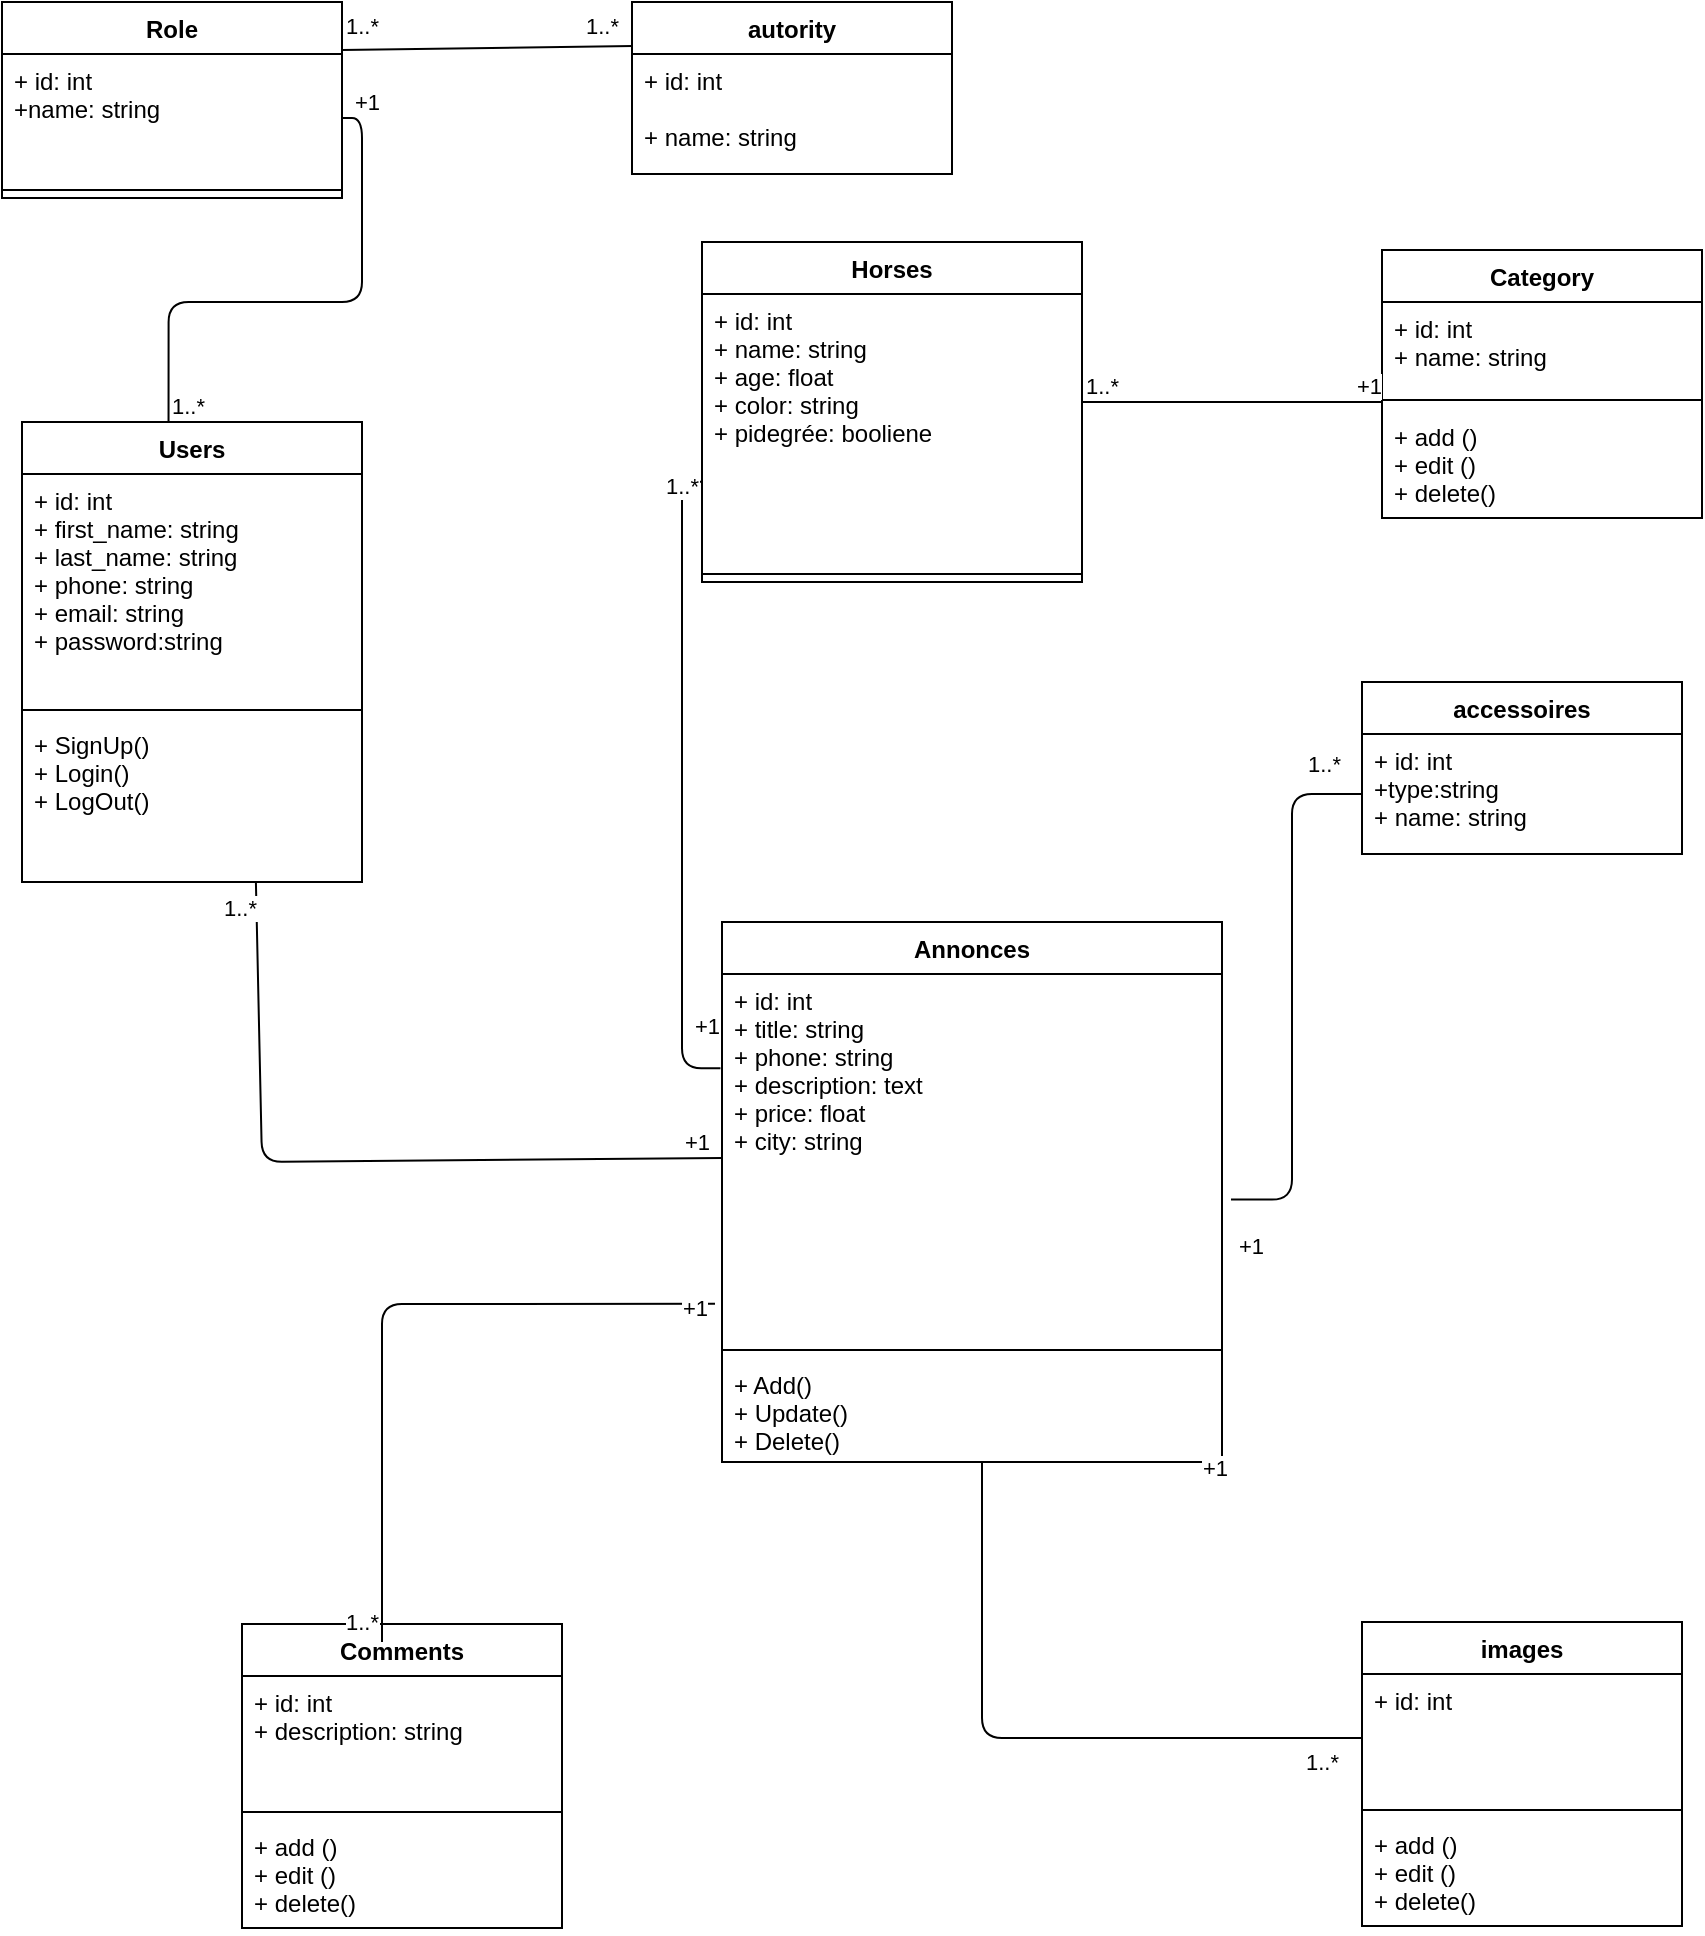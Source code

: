 <mxfile>
    <diagram id="pelvpnvXU8syXT8nhReJ" name="Page-1">
        <mxGraphModel dx="356" dy="423" grid="1" gridSize="10" guides="1" tooltips="1" connect="1" arrows="1" fold="1" page="1" pageScale="1" pageWidth="850" pageHeight="1100" math="0" shadow="0">
            <root>
                <mxCell id="0"/>
                <mxCell id="1" parent="0"/>
                <mxCell id="3" value="Annonces" style="swimlane;fontStyle=1;align=center;verticalAlign=top;childLayout=stackLayout;horizontal=1;startSize=26;horizontalStack=0;resizeParent=1;resizeParentMax=0;resizeLast=0;collapsible=1;marginBottom=0;" parent="1" vertex="1">
                    <mxGeometry x="470" y="470" width="250" height="270" as="geometry">
                        <mxRectangle x="290" y="150" width="100" height="30" as="alternateBounds"/>
                    </mxGeometry>
                </mxCell>
                <mxCell id="4" value="+ id: int&#10;+ title: string&#10;+ phone: string&#10;+ description: text &#10;+ price: float&#10;+ city: string" style="text;strokeColor=none;fillColor=none;align=left;verticalAlign=top;spacingLeft=4;spacingRight=4;overflow=hidden;rotatable=0;points=[[0,0.5],[1,0.5]];portConstraint=eastwest;" parent="3" vertex="1">
                    <mxGeometry y="26" width="250" height="184" as="geometry"/>
                </mxCell>
                <mxCell id="5" value="" style="line;strokeWidth=1;fillColor=none;align=left;verticalAlign=middle;spacingTop=-1;spacingLeft=3;spacingRight=3;rotatable=0;labelPosition=right;points=[];portConstraint=eastwest;strokeColor=inherit;" parent="3" vertex="1">
                    <mxGeometry y="210" width="250" height="8" as="geometry"/>
                </mxCell>
                <mxCell id="6" value="+ Add()&#10;+ Update()&#10;+ Delete()" style="text;strokeColor=none;fillColor=none;align=left;verticalAlign=top;spacingLeft=4;spacingRight=4;overflow=hidden;rotatable=0;points=[[0,0.5],[1,0.5]];portConstraint=eastwest;" parent="3" vertex="1">
                    <mxGeometry y="218" width="250" height="52" as="geometry"/>
                </mxCell>
                <mxCell id="83" value="+1" style="edgeLabel;resizable=0;html=1;align=right;verticalAlign=bottom;" parent="3" connectable="0" vertex="1">
                    <mxGeometry y="270" width="250" as="geometry">
                        <mxPoint x="4" y="11" as="offset"/>
                    </mxGeometry>
                </mxCell>
                <mxCell id="10" value="Users" style="swimlane;fontStyle=1;align=center;verticalAlign=top;childLayout=stackLayout;horizontal=1;startSize=26;horizontalStack=0;resizeParent=1;resizeParentMax=0;resizeLast=0;collapsible=1;marginBottom=0;" parent="1" vertex="1">
                    <mxGeometry x="120" y="220" width="170" height="230" as="geometry"/>
                </mxCell>
                <mxCell id="11" value="+ id: int&#10;+ first_name: string&#10;+ last_name: string&#10;+ phone: string&#10;+ email: string&#10;+ password:string" style="text;strokeColor=none;fillColor=none;align=left;verticalAlign=top;spacingLeft=4;spacingRight=4;overflow=hidden;rotatable=0;points=[[0,0.5],[1,0.5]];portConstraint=eastwest;" parent="10" vertex="1">
                    <mxGeometry y="26" width="170" height="114" as="geometry"/>
                </mxCell>
                <mxCell id="12" value="" style="line;strokeWidth=1;fillColor=none;align=left;verticalAlign=middle;spacingTop=-1;spacingLeft=3;spacingRight=3;rotatable=0;labelPosition=right;points=[];portConstraint=eastwest;strokeColor=inherit;" parent="10" vertex="1">
                    <mxGeometry y="140" width="170" height="8" as="geometry"/>
                </mxCell>
                <mxCell id="13" value="+ SignUp()&#10;+ Login()&#10;+ LogOut()" style="text;strokeColor=none;fillColor=none;align=left;verticalAlign=top;spacingLeft=4;spacingRight=4;overflow=hidden;rotatable=0;points=[[0,0.5],[1,0.5]];portConstraint=eastwest;" parent="10" vertex="1">
                    <mxGeometry y="148" width="170" height="82" as="geometry"/>
                </mxCell>
                <mxCell id="15" value="Horses" style="swimlane;fontStyle=1;align=center;verticalAlign=top;childLayout=stackLayout;horizontal=1;startSize=26;horizontalStack=0;resizeParent=1;resizeParentMax=0;resizeLast=0;collapsible=1;marginBottom=0;" parent="1" vertex="1">
                    <mxGeometry x="460" y="130" width="190" height="170" as="geometry"/>
                </mxCell>
                <mxCell id="16" value="+ id: int&#10;+ name: string&#10;+ age: float&#10;+ color: string&#10;+ pidegrée: booliene" style="text;strokeColor=none;fillColor=none;align=left;verticalAlign=top;spacingLeft=4;spacingRight=4;overflow=hidden;rotatable=0;points=[[0,0.5],[1,0.5]];portConstraint=eastwest;" parent="15" vertex="1">
                    <mxGeometry y="26" width="190" height="136" as="geometry"/>
                </mxCell>
                <mxCell id="17" value="" style="line;strokeWidth=1;fillColor=none;align=left;verticalAlign=middle;spacingTop=-1;spacingLeft=3;spacingRight=3;rotatable=0;labelPosition=right;points=[];portConstraint=eastwest;strokeColor=inherit;" parent="15" vertex="1">
                    <mxGeometry y="162" width="190" height="8" as="geometry"/>
                </mxCell>
                <mxCell id="23" value="Role" style="swimlane;fontStyle=1;align=center;verticalAlign=top;childLayout=stackLayout;horizontal=1;startSize=26;horizontalStack=0;resizeParent=1;resizeParentMax=0;resizeLast=0;collapsible=1;marginBottom=0;" parent="1" vertex="1">
                    <mxGeometry x="110" y="10" width="170" height="98" as="geometry"/>
                </mxCell>
                <mxCell id="24" value="+ id: int&#10;+name: string" style="text;strokeColor=none;fillColor=none;align=left;verticalAlign=top;spacingLeft=4;spacingRight=4;overflow=hidden;rotatable=0;points=[[0,0.5],[1,0.5]];portConstraint=eastwest;" parent="23" vertex="1">
                    <mxGeometry y="26" width="170" height="64" as="geometry"/>
                </mxCell>
                <mxCell id="25" value="" style="line;strokeWidth=1;fillColor=none;align=left;verticalAlign=middle;spacingTop=-1;spacingLeft=3;spacingRight=3;rotatable=0;labelPosition=right;points=[];portConstraint=eastwest;strokeColor=inherit;" parent="23" vertex="1">
                    <mxGeometry y="90" width="170" height="8" as="geometry"/>
                </mxCell>
                <mxCell id="27" value="Comments" style="swimlane;fontStyle=1;align=center;verticalAlign=top;childLayout=stackLayout;horizontal=1;startSize=26;horizontalStack=0;resizeParent=1;resizeParentMax=0;resizeLast=0;collapsible=1;marginBottom=0;" parent="1" vertex="1">
                    <mxGeometry x="230" y="821" width="160" height="152" as="geometry"/>
                </mxCell>
                <mxCell id="28" value="+ id: int&#10;+ description: string&#10;" style="text;strokeColor=none;fillColor=none;align=left;verticalAlign=top;spacingLeft=4;spacingRight=4;overflow=hidden;rotatable=0;points=[[0,0.5],[1,0.5]];portConstraint=eastwest;" parent="27" vertex="1">
                    <mxGeometry y="26" width="160" height="64" as="geometry"/>
                </mxCell>
                <mxCell id="29" value="" style="line;strokeWidth=1;fillColor=none;align=left;verticalAlign=middle;spacingTop=-1;spacingLeft=3;spacingRight=3;rotatable=0;labelPosition=right;points=[];portConstraint=eastwest;" parent="27" vertex="1">
                    <mxGeometry y="90" width="160" height="8" as="geometry"/>
                </mxCell>
                <mxCell id="30" value="+ add ()&#10;+ edit ()&#10;+ delete()" style="text;strokeColor=none;fillColor=none;align=left;verticalAlign=top;spacingLeft=4;spacingRight=4;overflow=hidden;rotatable=0;points=[[0,0.5],[1,0.5]];portConstraint=eastwest;" parent="27" vertex="1">
                    <mxGeometry y="98" width="160" height="54" as="geometry"/>
                </mxCell>
                <mxCell id="31" value="autority" style="swimlane;fontStyle=1;align=center;verticalAlign=top;childLayout=stackLayout;horizontal=1;startSize=26;horizontalStack=0;resizeParent=1;resizeParentMax=0;resizeLast=0;collapsible=1;marginBottom=0;" parent="1" vertex="1">
                    <mxGeometry x="425" y="10" width="160" height="86" as="geometry"/>
                </mxCell>
                <mxCell id="32" value="+ id: int&#10;&#10;+ name: string" style="text;strokeColor=none;fillColor=none;align=left;verticalAlign=top;spacingLeft=4;spacingRight=4;overflow=hidden;rotatable=0;points=[[0,0.5],[1,0.5]];portConstraint=eastwest;" parent="31" vertex="1">
                    <mxGeometry y="26" width="160" height="60" as="geometry"/>
                </mxCell>
                <mxCell id="33" value="Category" style="swimlane;fontStyle=1;align=center;verticalAlign=top;childLayout=stackLayout;horizontal=1;startSize=26;horizontalStack=0;resizeParent=1;resizeParentMax=0;resizeLast=0;collapsible=1;marginBottom=0;" parent="1" vertex="1">
                    <mxGeometry x="800" y="134" width="160" height="134" as="geometry"/>
                </mxCell>
                <mxCell id="34" value="+ id: int&#10;+ name: string" style="text;strokeColor=none;fillColor=none;align=left;verticalAlign=top;spacingLeft=4;spacingRight=4;overflow=hidden;rotatable=0;points=[[0,0.5],[1,0.5]];portConstraint=eastwest;" parent="33" vertex="1">
                    <mxGeometry y="26" width="160" height="44" as="geometry"/>
                </mxCell>
                <mxCell id="35" value="" style="line;strokeWidth=1;fillColor=none;align=left;verticalAlign=middle;spacingTop=-1;spacingLeft=3;spacingRight=3;rotatable=0;labelPosition=right;points=[];portConstraint=eastwest;" parent="33" vertex="1">
                    <mxGeometry y="70" width="160" height="10" as="geometry"/>
                </mxCell>
                <mxCell id="36" value="+ add ()&#10;+ edit ()&#10;+ delete()" style="text;strokeColor=none;fillColor=none;align=left;verticalAlign=top;spacingLeft=4;spacingRight=4;overflow=hidden;rotatable=0;points=[[0,0.5],[1,0.5]];portConstraint=eastwest;" parent="33" vertex="1">
                    <mxGeometry y="80" width="160" height="54" as="geometry"/>
                </mxCell>
                <mxCell id="45" value="" style="endArrow=none;html=1;edgeStyle=orthogonalEdgeStyle;exitX=0.431;exitY=0.001;exitDx=0;exitDy=0;exitPerimeter=0;" parent="1" source="10" target="24" edge="1">
                    <mxGeometry relative="1" as="geometry">
                        <mxPoint x="190" y="200" as="sourcePoint"/>
                        <mxPoint x="350" y="200" as="targetPoint"/>
                    </mxGeometry>
                </mxCell>
                <mxCell id="46" value="1..*" style="edgeLabel;resizable=0;html=1;align=left;verticalAlign=bottom;" parent="45" connectable="0" vertex="1">
                    <mxGeometry x="-1" relative="1" as="geometry"/>
                </mxCell>
                <mxCell id="47" value="+1" style="edgeLabel;resizable=0;html=1;align=right;verticalAlign=bottom;" parent="45" connectable="0" vertex="1">
                    <mxGeometry x="1" relative="1" as="geometry">
                        <mxPoint x="20" as="offset"/>
                    </mxGeometry>
                </mxCell>
                <mxCell id="49" value="" style="endArrow=none;html=1;edgeStyle=orthogonalEdgeStyle;exitX=-0.003;exitY=0.256;exitDx=0;exitDy=0;exitPerimeter=0;entryX=-0.001;entryY=0.69;entryDx=0;entryDy=0;entryPerimeter=0;" parent="1" source="4" target="16" edge="1">
                    <mxGeometry relative="1" as="geometry">
                        <mxPoint x="440" y="460" as="sourcePoint"/>
                        <mxPoint x="450" y="260" as="targetPoint"/>
                    </mxGeometry>
                </mxCell>
                <mxCell id="50" value="1..*" style="edgeLabel;resizable=0;html=1;align=left;verticalAlign=bottom;" parent="49" connectable="0" vertex="1">
                    <mxGeometry x="-1" relative="1" as="geometry">
                        <mxPoint x="-29" y="-283" as="offset"/>
                    </mxGeometry>
                </mxCell>
                <mxCell id="51" value="+1" style="edgeLabel;resizable=0;html=1;align=right;verticalAlign=bottom;" parent="49" connectable="0" vertex="1">
                    <mxGeometry x="1" relative="1" as="geometry">
                        <mxPoint x="10" y="281" as="offset"/>
                    </mxGeometry>
                </mxCell>
                <mxCell id="57" value="1..*" style="edgeLabel;resizable=0;html=1;align=left;verticalAlign=bottom;" parent="1" connectable="0" vertex="1">
                    <mxGeometry x="770" y="890.004" as="geometry">
                        <mxPoint x="-10" y="8" as="offset"/>
                    </mxGeometry>
                </mxCell>
                <mxCell id="61" value="" style="endArrow=none;html=1;edgeStyle=orthogonalEdgeStyle;" parent="1" edge="1">
                    <mxGeometry relative="1" as="geometry">
                        <mxPoint x="650" y="210" as="sourcePoint"/>
                        <mxPoint x="800" y="210" as="targetPoint"/>
                    </mxGeometry>
                </mxCell>
                <mxCell id="62" value="1..*" style="edgeLabel;resizable=0;html=1;align=left;verticalAlign=bottom;" parent="61" connectable="0" vertex="1">
                    <mxGeometry x="-1" relative="1" as="geometry"/>
                </mxCell>
                <mxCell id="63" value="+1" style="edgeLabel;resizable=0;html=1;align=right;verticalAlign=bottom;" parent="61" connectable="0" vertex="1">
                    <mxGeometry x="1" relative="1" as="geometry"/>
                </mxCell>
                <mxCell id="66" value="" style="endArrow=none;html=1;entryX=-0.014;entryY=0.896;entryDx=0;entryDy=0;entryPerimeter=0;" parent="1" target="4" edge="1">
                    <mxGeometry width="50" height="50" relative="1" as="geometry">
                        <mxPoint x="300" y="830" as="sourcePoint"/>
                        <mxPoint x="390" y="890" as="targetPoint"/>
                        <Array as="points">
                            <mxPoint x="300" y="661"/>
                        </Array>
                    </mxGeometry>
                </mxCell>
                <mxCell id="67" value="" style="endArrow=none;html=1;entryX=0.003;entryY=-0.066;entryDx=0;entryDy=0;entryPerimeter=0;" parent="1" target="32" edge="1">
                    <mxGeometry width="50" height="50" relative="1" as="geometry">
                        <mxPoint x="280" y="34" as="sourcePoint"/>
                        <mxPoint x="360" y="10" as="targetPoint"/>
                    </mxGeometry>
                </mxCell>
                <mxCell id="71" value="1..*" style="edgeLabel;resizable=0;html=1;align=left;verticalAlign=bottom;" parent="1" connectable="0" vertex="1">
                    <mxGeometry x="400" y="30.0" as="geometry"/>
                </mxCell>
                <mxCell id="72" value="1..*" style="edgeLabel;resizable=0;html=1;align=left;verticalAlign=bottom;" parent="1" connectable="0" vertex="1">
                    <mxGeometry x="280" y="30.0" as="geometry"/>
                </mxCell>
                <mxCell id="74" value="+1" style="edgeLabel;resizable=0;html=1;align=right;verticalAlign=bottom;" parent="1" connectable="0" vertex="1">
                    <mxGeometry x="459.996" y="660" as="geometry">
                        <mxPoint x="4" y="11" as="offset"/>
                    </mxGeometry>
                </mxCell>
                <mxCell id="75" value="" style="endArrow=none;html=1;entryX=0;entryY=0.5;entryDx=0;entryDy=0;exitX=0.688;exitY=1.006;exitDx=0;exitDy=0;exitPerimeter=0;" parent="1" source="13" target="4" edge="1">
                    <mxGeometry width="50" height="50" relative="1" as="geometry">
                        <mxPoint x="160" y="590" as="sourcePoint"/>
                        <mxPoint x="310" y="530" as="targetPoint"/>
                        <Array as="points">
                            <mxPoint x="240" y="590"/>
                        </Array>
                    </mxGeometry>
                </mxCell>
                <mxCell id="76" value="1..*" style="edgeLabel;resizable=0;html=1;align=left;verticalAlign=bottom;" parent="1" connectable="0" vertex="1">
                    <mxGeometry x="230" y="460.004" as="geometry">
                        <mxPoint x="-11" y="11" as="offset"/>
                    </mxGeometry>
                </mxCell>
                <mxCell id="77" value="+1" style="edgeLabel;resizable=0;html=1;align=right;verticalAlign=bottom;" parent="1" connectable="0" vertex="1">
                    <mxGeometry x="459.996" y="580" as="geometry">
                        <mxPoint x="5" y="8" as="offset"/>
                    </mxGeometry>
                </mxCell>
                <mxCell id="78" value="images" style="swimlane;fontStyle=1;align=center;verticalAlign=top;childLayout=stackLayout;horizontal=1;startSize=26;horizontalStack=0;resizeParent=1;resizeParentMax=0;resizeLast=0;collapsible=1;marginBottom=0;" parent="1" vertex="1">
                    <mxGeometry x="790" y="820" width="160" height="152" as="geometry"/>
                </mxCell>
                <mxCell id="79" value="+ id: int&#10;&#10;" style="text;strokeColor=none;fillColor=none;align=left;verticalAlign=top;spacingLeft=4;spacingRight=4;overflow=hidden;rotatable=0;points=[[0,0.5],[1,0.5]];portConstraint=eastwest;" parent="78" vertex="1">
                    <mxGeometry y="26" width="160" height="64" as="geometry"/>
                </mxCell>
                <mxCell id="80" value="" style="line;strokeWidth=1;fillColor=none;align=left;verticalAlign=middle;spacingTop=-1;spacingLeft=3;spacingRight=3;rotatable=0;labelPosition=right;points=[];portConstraint=eastwest;" parent="78" vertex="1">
                    <mxGeometry y="90" width="160" height="8" as="geometry"/>
                </mxCell>
                <mxCell id="81" value="+ add ()&#10;+ edit ()&#10;+ delete()" style="text;strokeColor=none;fillColor=none;align=left;verticalAlign=top;spacingLeft=4;spacingRight=4;overflow=hidden;rotatable=0;points=[[0,0.5],[1,0.5]];portConstraint=eastwest;" parent="78" vertex="1">
                    <mxGeometry y="98" width="160" height="54" as="geometry"/>
                </mxCell>
                <mxCell id="82" value="" style="endArrow=none;html=1;entryX=0.52;entryY=0.999;entryDx=0;entryDy=0;entryPerimeter=0;exitX=0;exitY=0.5;exitDx=0;exitDy=0;" parent="1" source="79" target="6" edge="1">
                    <mxGeometry width="50" height="50" relative="1" as="geometry">
                        <mxPoint x="600" y="930" as="sourcePoint"/>
                        <mxPoint x="766.5" y="810.004" as="targetPoint"/>
                        <Array as="points">
                            <mxPoint x="600" y="878"/>
                        </Array>
                    </mxGeometry>
                </mxCell>
                <mxCell id="84" value="1..*" style="edgeLabel;resizable=0;html=1;align=left;verticalAlign=bottom;" parent="1" connectable="0" vertex="1">
                    <mxGeometry x="290" y="820.004" as="geometry">
                        <mxPoint x="-10" y="8" as="offset"/>
                    </mxGeometry>
                </mxCell>
                <mxCell id="85" value="accessoires" style="swimlane;fontStyle=1;align=center;verticalAlign=top;childLayout=stackLayout;horizontal=1;startSize=26;horizontalStack=0;resizeParent=1;resizeParentMax=0;resizeLast=0;collapsible=1;marginBottom=0;" vertex="1" parent="1">
                    <mxGeometry x="790" y="350" width="160" height="86" as="geometry"/>
                </mxCell>
                <mxCell id="86" value="+ id: int&#10;+type:string&#10;+ name: string" style="text;strokeColor=none;fillColor=none;align=left;verticalAlign=top;spacingLeft=4;spacingRight=4;overflow=hidden;rotatable=0;points=[[0,0.5],[1,0.5]];portConstraint=eastwest;" vertex="1" parent="85">
                    <mxGeometry y="26" width="160" height="60" as="geometry"/>
                </mxCell>
                <mxCell id="87" value="" style="endArrow=none;html=1;edgeStyle=orthogonalEdgeStyle;exitX=1.018;exitY=0.613;exitDx=0;exitDy=0;exitPerimeter=0;entryX=0;entryY=0.5;entryDx=0;entryDy=0;" edge="1" parent="1" source="4" target="86">
                    <mxGeometry relative="1" as="geometry">
                        <mxPoint x="749.92" y="613.264" as="sourcePoint"/>
                        <mxPoint x="740.48" y="320" as="targetPoint"/>
                    </mxGeometry>
                </mxCell>
                <mxCell id="88" value="1..*" style="edgeLabel;resizable=0;html=1;align=left;verticalAlign=bottom;" connectable="0" vertex="1" parent="87">
                    <mxGeometry x="-1" relative="1" as="geometry">
                        <mxPoint x="36" y="-209" as="offset"/>
                    </mxGeometry>
                </mxCell>
                <mxCell id="89" value="+1" style="edgeLabel;resizable=0;html=1;align=right;verticalAlign=bottom;" connectable="0" vertex="1" parent="87">
                    <mxGeometry x="1" relative="1" as="geometry">
                        <mxPoint x="-49" y="234" as="offset"/>
                    </mxGeometry>
                </mxCell>
            </root>
        </mxGraphModel>
    </diagram>
</mxfile>